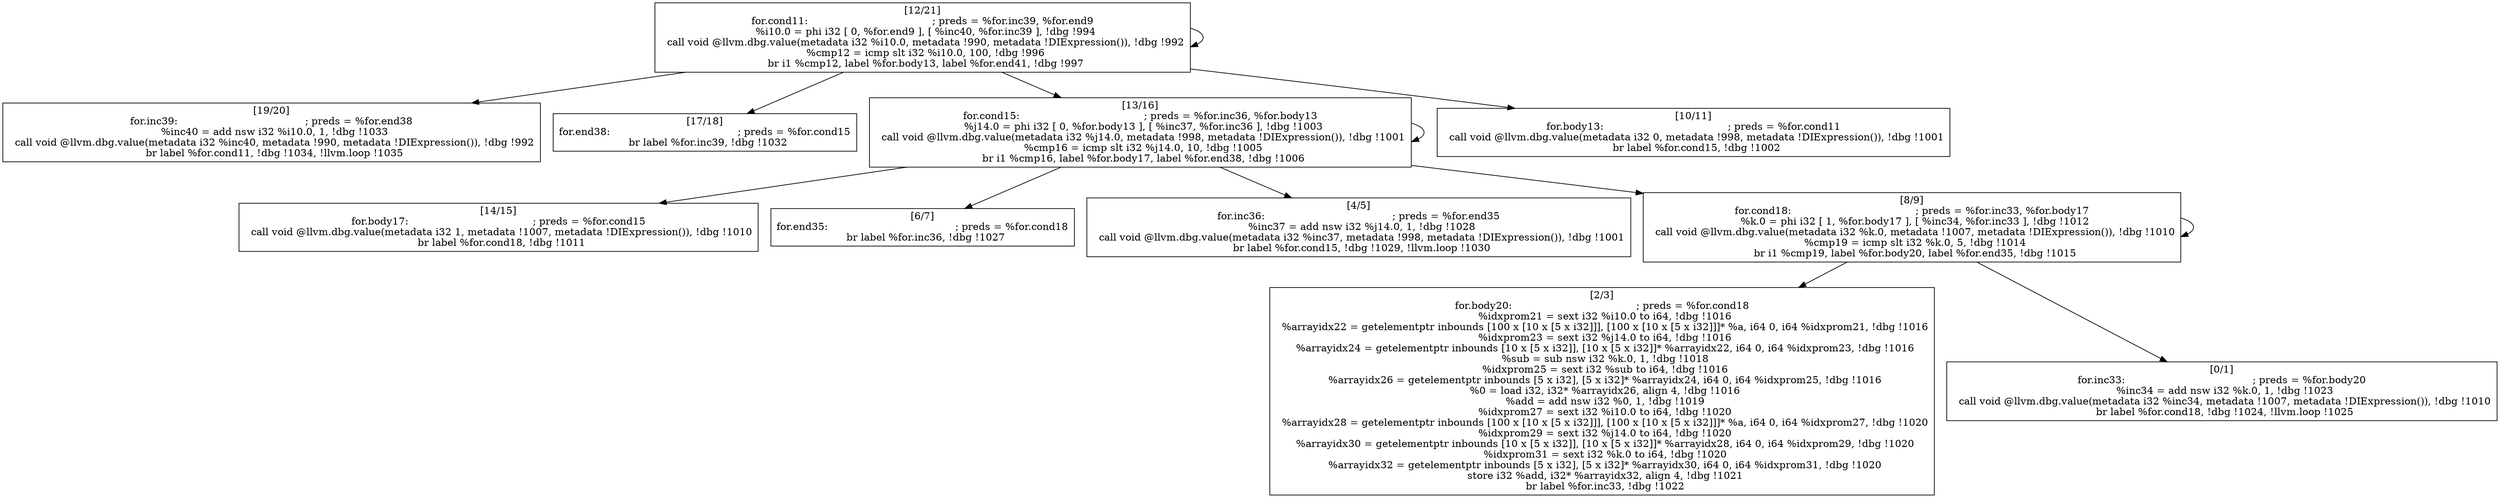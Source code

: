 
digraph G {


node196 [label="[14/15]
for.body17:                                       ; preds = %for.cond15
  call void @llvm.dbg.value(metadata i32 1, metadata !1007, metadata !DIExpression()), !dbg !1010
  br label %for.cond18, !dbg !1011
",shape=rectangle ]
node195 [label="[19/20]
for.inc39:                                        ; preds = %for.end38
  %inc40 = add nsw i32 %i10.0, 1, !dbg !1033
  call void @llvm.dbg.value(metadata i32 %inc40, metadata !990, metadata !DIExpression()), !dbg !992
  br label %for.cond11, !dbg !1034, !llvm.loop !1035
",shape=rectangle ]
node194 [label="[17/18]
for.end38:                                        ; preds = %for.cond15
  br label %for.inc39, !dbg !1032
",shape=rectangle ]
node193 [label="[13/16]
for.cond15:                                       ; preds = %for.inc36, %for.body13
  %j14.0 = phi i32 [ 0, %for.body13 ], [ %inc37, %for.inc36 ], !dbg !1003
  call void @llvm.dbg.value(metadata i32 %j14.0, metadata !998, metadata !DIExpression()), !dbg !1001
  %cmp16 = icmp slt i32 %j14.0, 10, !dbg !1005
  br i1 %cmp16, label %for.body17, label %for.end38, !dbg !1006
",shape=rectangle ]
node192 [label="[12/21]
for.cond11:                                       ; preds = %for.inc39, %for.end9
  %i10.0 = phi i32 [ 0, %for.end9 ], [ %inc40, %for.inc39 ], !dbg !994
  call void @llvm.dbg.value(metadata i32 %i10.0, metadata !990, metadata !DIExpression()), !dbg !992
  %cmp12 = icmp slt i32 %i10.0, 100, !dbg !996
  br i1 %cmp12, label %for.body13, label %for.end41, !dbg !997
",shape=rectangle ]
node187 [label="[2/3]
for.body20:                                       ; preds = %for.cond18
  %idxprom21 = sext i32 %i10.0 to i64, !dbg !1016
  %arrayidx22 = getelementptr inbounds [100 x [10 x [5 x i32]]], [100 x [10 x [5 x i32]]]* %a, i64 0, i64 %idxprom21, !dbg !1016
  %idxprom23 = sext i32 %j14.0 to i64, !dbg !1016
  %arrayidx24 = getelementptr inbounds [10 x [5 x i32]], [10 x [5 x i32]]* %arrayidx22, i64 0, i64 %idxprom23, !dbg !1016
  %sub = sub nsw i32 %k.0, 1, !dbg !1018
  %idxprom25 = sext i32 %sub to i64, !dbg !1016
  %arrayidx26 = getelementptr inbounds [5 x i32], [5 x i32]* %arrayidx24, i64 0, i64 %idxprom25, !dbg !1016
  %0 = load i32, i32* %arrayidx26, align 4, !dbg !1016
  %add = add nsw i32 %0, 1, !dbg !1019
  %idxprom27 = sext i32 %i10.0 to i64, !dbg !1020
  %arrayidx28 = getelementptr inbounds [100 x [10 x [5 x i32]]], [100 x [10 x [5 x i32]]]* %a, i64 0, i64 %idxprom27, !dbg !1020
  %idxprom29 = sext i32 %j14.0 to i64, !dbg !1020
  %arrayidx30 = getelementptr inbounds [10 x [5 x i32]], [10 x [5 x i32]]* %arrayidx28, i64 0, i64 %idxprom29, !dbg !1020
  %idxprom31 = sext i32 %k.0 to i64, !dbg !1020
  %arrayidx32 = getelementptr inbounds [5 x i32], [5 x i32]* %arrayidx30, i64 0, i64 %idxprom31, !dbg !1020
  store i32 %add, i32* %arrayidx32, align 4, !dbg !1021
  br label %for.inc33, !dbg !1022
",shape=rectangle ]
node189 [label="[6/7]
for.end35:                                        ; preds = %for.cond18
  br label %for.inc36, !dbg !1027
",shape=rectangle ]
node188 [label="[4/5]
for.inc36:                                        ; preds = %for.end35
  %inc37 = add nsw i32 %j14.0, 1, !dbg !1028
  call void @llvm.dbg.value(metadata i32 %inc37, metadata !998, metadata !DIExpression()), !dbg !1001
  br label %for.cond15, !dbg !1029, !llvm.loop !1030
",shape=rectangle ]
node186 [label="[0/1]
for.inc33:                                        ; preds = %for.body20
  %inc34 = add nsw i32 %k.0, 1, !dbg !1023
  call void @llvm.dbg.value(metadata i32 %inc34, metadata !1007, metadata !DIExpression()), !dbg !1010
  br label %for.cond18, !dbg !1024, !llvm.loop !1025
",shape=rectangle ]
node190 [label="[8/9]
for.cond18:                                       ; preds = %for.inc33, %for.body17
  %k.0 = phi i32 [ 1, %for.body17 ], [ %inc34, %for.inc33 ], !dbg !1012
  call void @llvm.dbg.value(metadata i32 %k.0, metadata !1007, metadata !DIExpression()), !dbg !1010
  %cmp19 = icmp slt i32 %k.0, 5, !dbg !1014
  br i1 %cmp19, label %for.body20, label %for.end35, !dbg !1015
",shape=rectangle ]
node191 [label="[10/11]
for.body13:                                       ; preds = %for.cond11
  call void @llvm.dbg.value(metadata i32 0, metadata !998, metadata !DIExpression()), !dbg !1001
  br label %for.cond15, !dbg !1002
",shape=rectangle ]

node193->node189 [ ]
node190->node190 [ ]
node193->node188 [ ]
node192->node193 [ ]
node190->node186 [ ]
node193->node193 [ ]
node193->node196 [ ]
node192->node194 [ ]
node190->node187 [ ]
node192->node192 [ ]
node192->node195 [ ]
node193->node190 [ ]
node192->node191 [ ]


}
